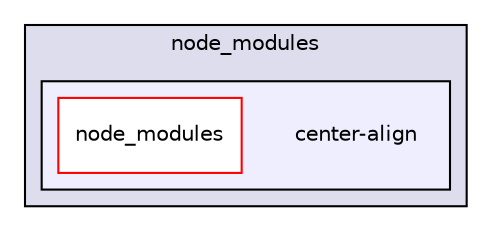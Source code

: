 digraph "gulp-src/node_modules/gulp-uglify/node_modules/uglify-js/node_modules/yargs/node_modules/cliui/node_modules/center-align" {
  compound=true
  node [ fontsize="10", fontname="Helvetica"];
  edge [ labelfontsize="10", labelfontname="Helvetica"];
  subgraph clusterdir_28d9761a40b2ae26ca85c23115b33828 {
    graph [ bgcolor="#ddddee", pencolor="black", label="node_modules" fontname="Helvetica", fontsize="10", URL="dir_28d9761a40b2ae26ca85c23115b33828.html"]
  subgraph clusterdir_24cc82ee7b1b8ad7c839884e0778c1a9 {
    graph [ bgcolor="#eeeeff", pencolor="black", label="" URL="dir_24cc82ee7b1b8ad7c839884e0778c1a9.html"];
    dir_24cc82ee7b1b8ad7c839884e0778c1a9 [shape=plaintext label="center-align"];
    dir_269126d72464f89c15110e11f5f24e30 [shape=box label="node_modules" color="red" fillcolor="white" style="filled" URL="dir_269126d72464f89c15110e11f5f24e30.html"];
  }
  }
}
